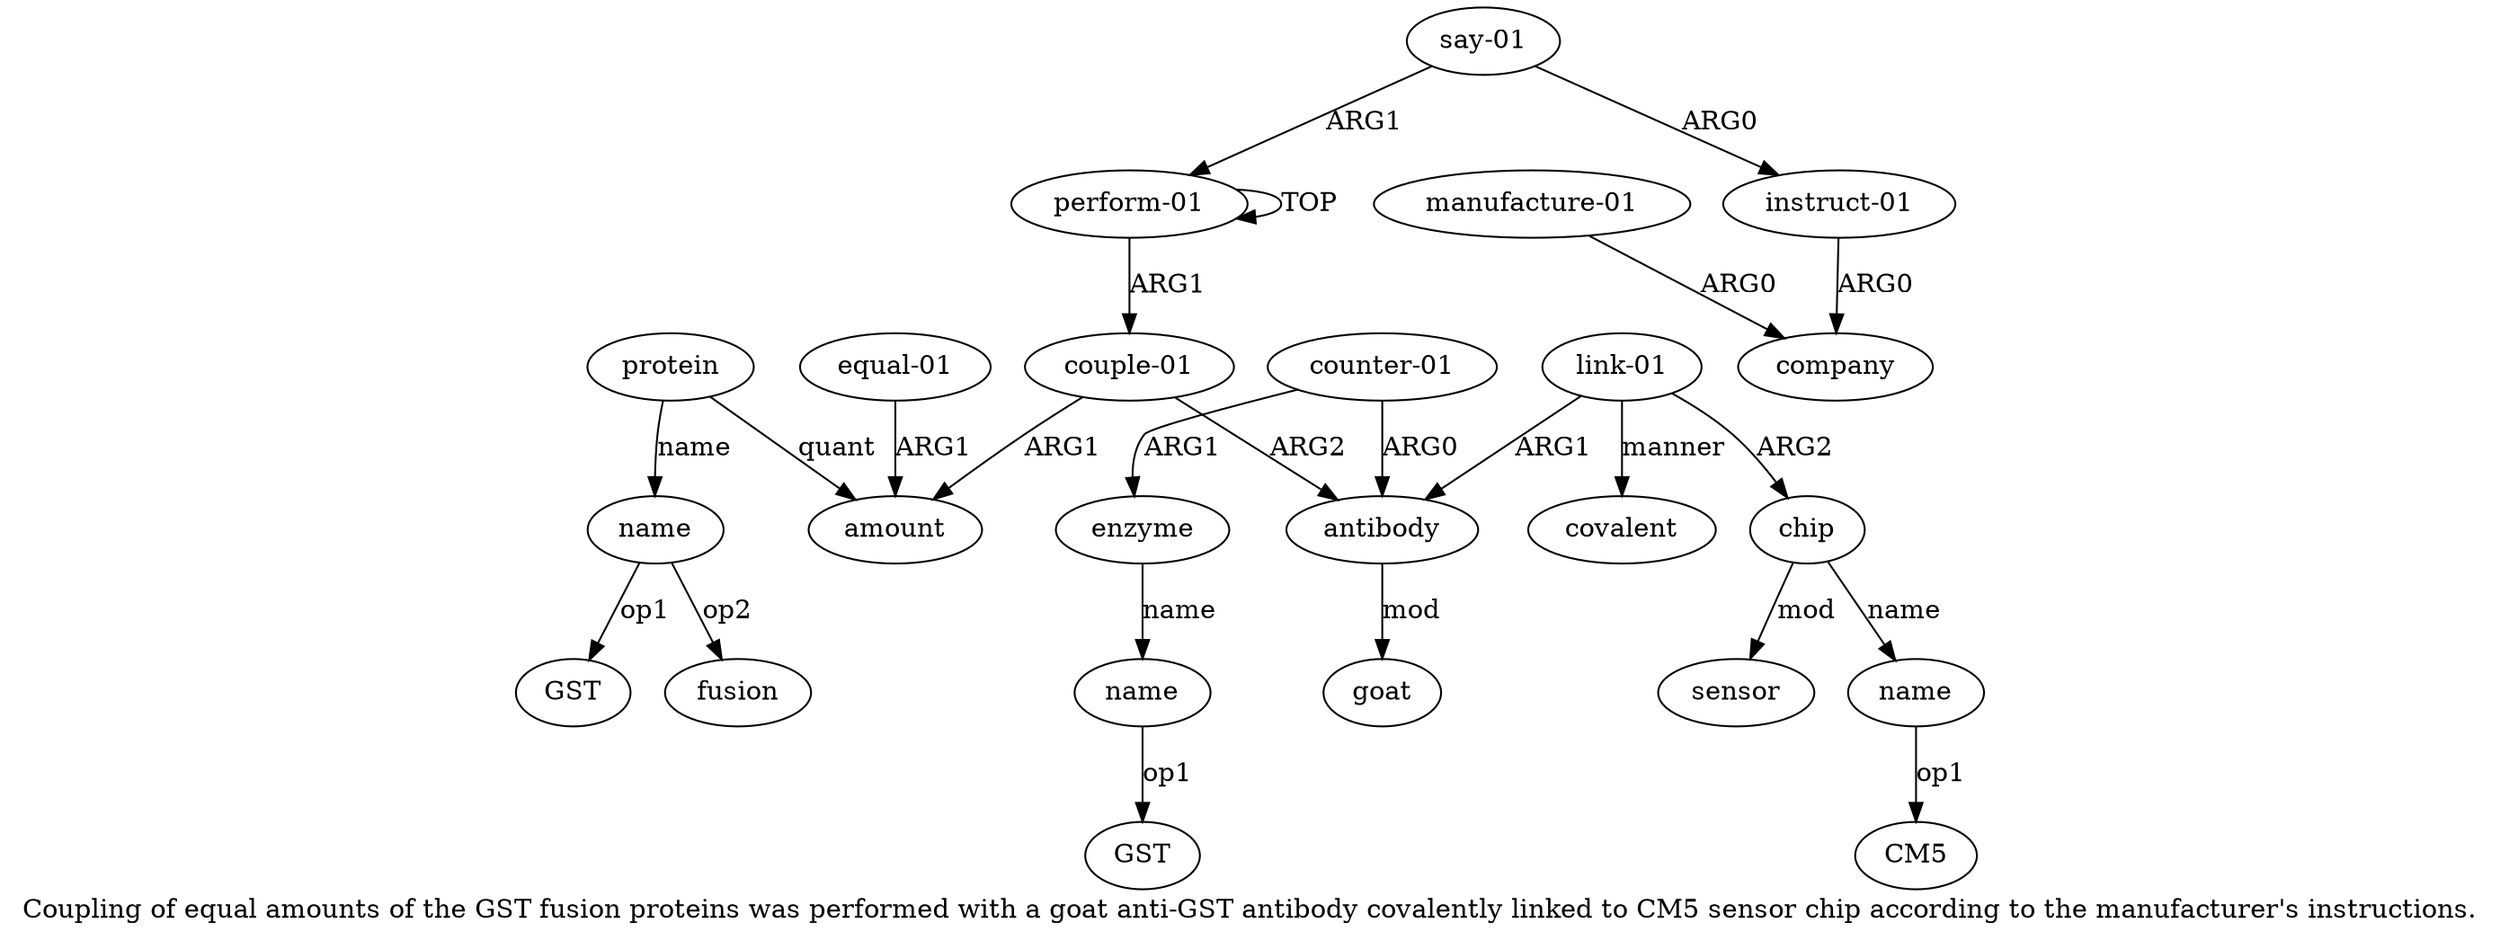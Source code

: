 digraph  {
	graph [label="Coupling of equal amounts of the GST fusion proteins was performed with a goat anti-GST antibody covalently linked to CM5 sensor \
chip according to the manufacturer's instructions."];
	node [label="\N"];
	"a4 GST"	 [color=black,
		gold_ind=-1,
		gold_label=GST,
		label=GST,
		test_ind=-1,
		test_label=GST];
	"a13 CM5"	 [color=black,
		gold_ind=-1,
		gold_label=CM5,
		label=CM5,
		test_ind=-1,
		test_label=CM5];
	"a10 GST"	 [color=black,
		gold_ind=-1,
		gold_label=GST,
		label=GST,
		test_ind=-1,
		test_label=GST];
	a15	 [color=black,
		gold_ind=15,
		gold_label=covalent,
		label=covalent,
		test_ind=15,
		test_label=covalent];
	a14	 [color=black,
		gold_ind=14,
		gold_label=sensor,
		label=sensor,
		test_ind=14,
		test_label=sensor];
	a17	 [color=black,
		gold_ind=17,
		gold_label="instruct-01",
		label="instruct-01",
		test_ind=17,
		test_label="instruct-01"];
	a18	 [color=black,
		gold_ind=18,
		gold_label=company,
		label=company,
		test_ind=18,
		test_label=company];
	a17 -> a18 [key=0,
	color=black,
	gold_label=ARG0,
	label=ARG0,
	test_label=ARG0];
a16 [color=black,
	gold_ind=16,
	gold_label="say-01",
	label="say-01",
	test_ind=16,
	test_label="say-01"];
a16 -> a17 [key=0,
color=black,
gold_label=ARG0,
label=ARG0,
test_label=ARG0];
a0 [color=black,
gold_ind=0,
gold_label="perform-01",
label="perform-01",
test_ind=0,
test_label="perform-01"];
a16 -> a0 [key=0,
color=black,
gold_label=ARG1,
label=ARG1,
test_label=ARG1];
a11 [color=black,
gold_ind=11,
gold_label="link-01",
label="link-01",
test_ind=11,
test_label="link-01"];
a11 -> a15 [key=0,
color=black,
gold_label=manner,
label=manner,
test_label=manner];
a12 [color=black,
gold_ind=12,
gold_label=chip,
label=chip,
test_ind=12,
test_label=chip];
a11 -> a12 [key=0,
color=black,
gold_label=ARG2,
label=ARG2,
test_label=ARG2];
a6 [color=black,
gold_ind=6,
gold_label=antibody,
label=antibody,
test_ind=6,
test_label=antibody];
a11 -> a6 [key=0,
color=black,
gold_label=ARG1,
label=ARG1,
test_label=ARG1];
a10 [color=black,
gold_ind=10,
gold_label=name,
label=name,
test_ind=10,
test_label=name];
a10 -> "a10 GST" [key=0,
color=black,
gold_label=op1,
label=op1,
test_label=op1];
a13 [color=black,
gold_ind=13,
gold_label=name,
label=name,
test_ind=13,
test_label=name];
a13 -> "a13 CM5" [key=0,
color=black,
gold_label=op1,
label=op1,
test_label=op1];
a12 -> a14 [key=0,
color=black,
gold_label=mod,
label=mod,
test_label=mod];
a12 -> a13 [key=0,
color=black,
gold_label=name,
label=name,
test_label=name];
a19 [color=black,
gold_ind=19,
gold_label="manufacture-01",
label="manufacture-01",
test_ind=19,
test_label="manufacture-01"];
a19 -> a18 [key=0,
color=black,
gold_label=ARG0,
label=ARG0,
test_label=ARG0];
a1 [color=black,
gold_ind=1,
gold_label="couple-01",
label="couple-01",
test_ind=1,
test_label="couple-01"];
a2 [color=black,
gold_ind=2,
gold_label=amount,
label=amount,
test_ind=2,
test_label=amount];
a1 -> a2 [key=0,
color=black,
gold_label=ARG1,
label=ARG1,
test_label=ARG1];
a1 -> a6 [key=0,
color=black,
gold_label=ARG2,
label=ARG2,
test_label=ARG2];
a0 -> a1 [key=0,
color=black,
gold_label=ARG1,
label=ARG1,
test_label=ARG1];
a0 -> a0 [key=0,
color=black,
gold_label=TOP,
label=TOP,
test_label=TOP];
a3 [color=black,
gold_ind=3,
gold_label=protein,
label=protein,
test_ind=3,
test_label=protein];
a3 -> a2 [key=0,
color=black,
gold_label=quant,
label=quant,
test_label=quant];
a4 [color=black,
gold_ind=4,
gold_label=name,
label=name,
test_ind=4,
test_label=name];
a3 -> a4 [key=0,
color=black,
gold_label=name,
label=name,
test_label=name];
a5 [color=black,
gold_ind=5,
gold_label="equal-01",
label="equal-01",
test_ind=5,
test_label="equal-01"];
a5 -> a2 [key=0,
color=black,
gold_label=ARG1,
label=ARG1,
test_label=ARG1];
a4 -> "a4 GST" [key=0,
color=black,
gold_label=op1,
label=op1,
test_label=op1];
"a4 fusion" [color=black,
gold_ind=-1,
gold_label=fusion,
label=fusion,
test_ind=-1,
test_label=fusion];
a4 -> "a4 fusion" [key=0,
color=black,
gold_label=op2,
label=op2,
test_label=op2];
a7 [color=black,
gold_ind=7,
gold_label=goat,
label=goat,
test_ind=7,
test_label=goat];
a6 -> a7 [key=0,
color=black,
gold_label=mod,
label=mod,
test_label=mod];
a9 [color=black,
gold_ind=9,
gold_label=enzyme,
label=enzyme,
test_ind=9,
test_label=enzyme];
a9 -> a10 [key=0,
color=black,
gold_label=name,
label=name,
test_label=name];
a8 [color=black,
gold_ind=8,
gold_label="counter-01",
label="counter-01",
test_ind=8,
test_label="counter-01"];
a8 -> a6 [key=0,
color=black,
gold_label=ARG0,
label=ARG0,
test_label=ARG0];
a8 -> a9 [key=0,
color=black,
gold_label=ARG1,
label=ARG1,
test_label=ARG1];
}
